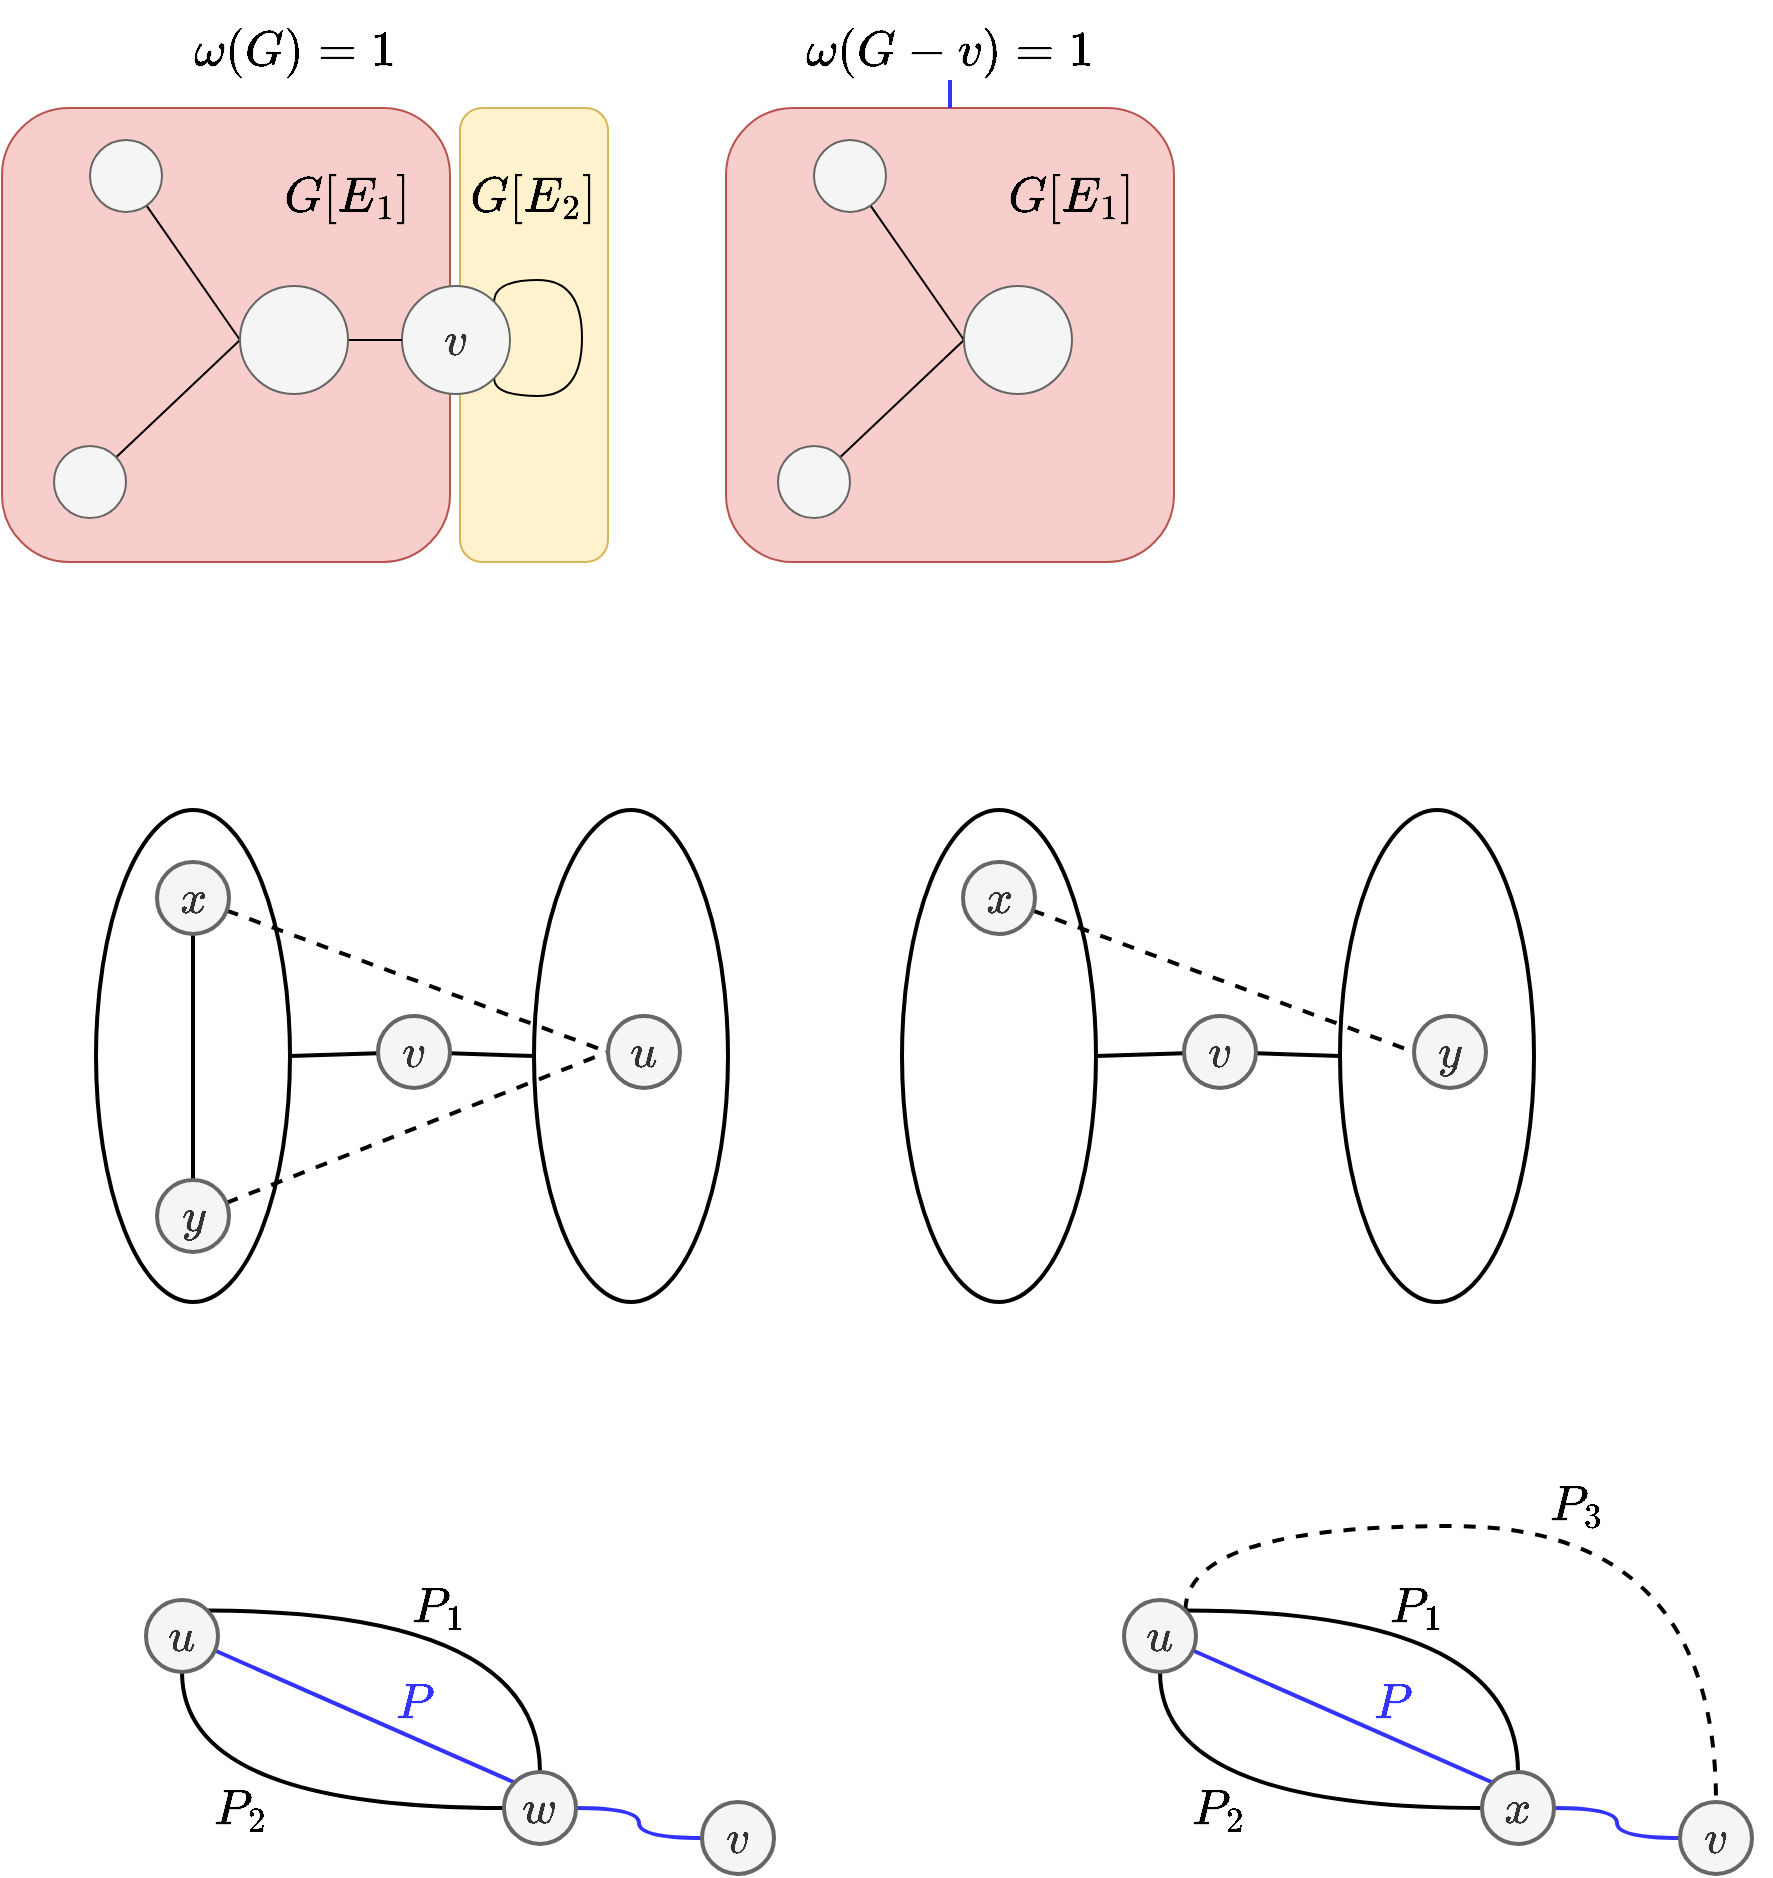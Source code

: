 <mxfile version="15.8.7" type="device"><diagram id="WIGvDZfy8Pl2Av_TRU6N" name="第 1 页"><mxGraphModel dx="1018" dy="770" grid="0" gridSize="10" guides="1" tooltips="1" connect="1" arrows="1" fold="1" page="0" pageScale="1" pageWidth="827" pageHeight="1169" math="1" shadow="0"><root><mxCell id="0"/><mxCell id="1" parent="0"/><mxCell id="NnmSFbA6MRUunEtEMJEg-11" value="" style="rounded=1;whiteSpace=wrap;html=1;fillColor=#fff2cc;strokeColor=#d6b656;" vertex="1" parent="1"><mxGeometry x="358" y="300" width="74" height="227" as="geometry"/></mxCell><mxCell id="NnmSFbA6MRUunEtEMJEg-9" value="" style="rounded=1;whiteSpace=wrap;html=1;fillColor=#f8cecc;strokeColor=#b85450;" vertex="1" parent="1"><mxGeometry x="129" y="300" width="224" height="227" as="geometry"/></mxCell><mxCell id="NnmSFbA6MRUunEtEMJEg-6" style="rounded=0;orthogonalLoop=1;jettySize=auto;html=1;entryX=0;entryY=0.5;entryDx=0;entryDy=0;endArrow=none;endFill=0;" edge="1" parent="1" source="NnmSFbA6MRUunEtEMJEg-2" target="NnmSFbA6MRUunEtEMJEg-25"><mxGeometry relative="1" as="geometry"/></mxCell><mxCell id="NnmSFbA6MRUunEtEMJEg-2" value="" style="ellipse;whiteSpace=wrap;html=1;aspect=fixed;fillColor=#f5f5f5;fontColor=#333333;strokeColor=#666666;" vertex="1" parent="1"><mxGeometry x="173" y="316" width="36" height="36" as="geometry"/></mxCell><mxCell id="NnmSFbA6MRUunEtEMJEg-7" style="edgeStyle=none;rounded=0;orthogonalLoop=1;jettySize=auto;html=1;endArrow=none;endFill=0;entryX=0;entryY=0.5;entryDx=0;entryDy=0;" edge="1" parent="1" source="NnmSFbA6MRUunEtEMJEg-3" target="NnmSFbA6MRUunEtEMJEg-25"><mxGeometry relative="1" as="geometry"><mxPoint x="199" y="594" as="targetPoint"/></mxGeometry></mxCell><mxCell id="NnmSFbA6MRUunEtEMJEg-3" value="" style="ellipse;whiteSpace=wrap;html=1;aspect=fixed;fillColor=#f5f5f5;fontColor=#333333;strokeColor=#666666;" vertex="1" parent="1"><mxGeometry x="155" y="469" width="36" height="36" as="geometry"/></mxCell><mxCell id="NnmSFbA6MRUunEtEMJEg-8" style="edgeStyle=orthogonalEdgeStyle;rounded=0;orthogonalLoop=1;jettySize=auto;html=1;endArrow=none;endFill=0;curved=1;entryX=1;entryY=1;entryDx=0;entryDy=0;exitX=1;exitY=0;exitDx=0;exitDy=0;" edge="1" parent="1" source="NnmSFbA6MRUunEtEMJEg-4" target="NnmSFbA6MRUunEtEMJEg-4"><mxGeometry relative="1" as="geometry"><mxPoint x="389" y="496" as="targetPoint"/><Array as="points"><mxPoint x="375" y="386"/><mxPoint x="419" y="386"/><mxPoint x="419" y="444"/><mxPoint x="375" y="444"/></Array></mxGeometry></mxCell><mxCell id="NnmSFbA6MRUunEtEMJEg-4" value="&lt;font style=&quot;font-size: 20px&quot;&gt;$$v$$&lt;/font&gt;" style="ellipse;whiteSpace=wrap;html=1;aspect=fixed;fillColor=#f5f5f5;fontColor=#333333;strokeColor=#666666;" vertex="1" parent="1"><mxGeometry x="329" y="389" width="54" height="54" as="geometry"/></mxCell><mxCell id="NnmSFbA6MRUunEtEMJEg-12" value="$$G[E_1]$$" style="text;html=1;strokeColor=none;fillColor=none;align=center;verticalAlign=middle;whiteSpace=wrap;rounded=0;fontSize=21;" vertex="1" parent="1"><mxGeometry x="272" y="329" width="60" height="30" as="geometry"/></mxCell><mxCell id="NnmSFbA6MRUunEtEMJEg-14" value="$$G[E_2]$$" style="text;html=1;strokeColor=none;fillColor=none;align=center;verticalAlign=middle;whiteSpace=wrap;rounded=0;fontSize=21;" vertex="1" parent="1"><mxGeometry x="365" y="329" width="60" height="30" as="geometry"/></mxCell><mxCell id="NnmSFbA6MRUunEtEMJEg-26" style="edgeStyle=orthogonalEdgeStyle;curved=1;rounded=0;orthogonalLoop=1;jettySize=auto;html=1;fontSize=20;endArrow=none;endFill=0;" edge="1" parent="1" source="NnmSFbA6MRUunEtEMJEg-25" target="NnmSFbA6MRUunEtEMJEg-4"><mxGeometry relative="1" as="geometry"/></mxCell><mxCell id="NnmSFbA6MRUunEtEMJEg-25" value="" style="ellipse;whiteSpace=wrap;html=1;aspect=fixed;fillColor=#f5f5f5;fontColor=#333333;strokeColor=#666666;" vertex="1" parent="1"><mxGeometry x="248" y="389" width="54" height="54" as="geometry"/></mxCell><mxCell id="NnmSFbA6MRUunEtEMJEg-27" value="$$\omega(G)=1$$" style="text;html=1;strokeColor=none;fillColor=none;align=center;verticalAlign=middle;whiteSpace=wrap;rounded=0;fontSize=21;" vertex="1" parent="1"><mxGeometry x="245" y="256" width="60" height="30" as="geometry"/></mxCell><mxCell id="NnmSFbA6MRUunEtEMJEg-29" value="" style="rounded=1;whiteSpace=wrap;html=1;fillColor=#f8cecc;strokeColor=#b85450;" vertex="1" parent="1"><mxGeometry x="491" y="300" width="224" height="227" as="geometry"/></mxCell><mxCell id="NnmSFbA6MRUunEtEMJEg-30" style="rounded=0;orthogonalLoop=1;jettySize=auto;html=1;entryX=0;entryY=0.5;entryDx=0;entryDy=0;endArrow=none;endFill=0;" edge="1" source="NnmSFbA6MRUunEtEMJEg-31" target="NnmSFbA6MRUunEtEMJEg-39" parent="1"><mxGeometry relative="1" as="geometry"/></mxCell><mxCell id="NnmSFbA6MRUunEtEMJEg-31" value="" style="ellipse;whiteSpace=wrap;html=1;aspect=fixed;fillColor=#f5f5f5;fontColor=#333333;strokeColor=#666666;" vertex="1" parent="1"><mxGeometry x="535" y="316" width="36" height="36" as="geometry"/></mxCell><mxCell id="NnmSFbA6MRUunEtEMJEg-32" style="edgeStyle=none;rounded=0;orthogonalLoop=1;jettySize=auto;html=1;endArrow=none;endFill=0;entryX=0;entryY=0.5;entryDx=0;entryDy=0;" edge="1" source="NnmSFbA6MRUunEtEMJEg-33" target="NnmSFbA6MRUunEtEMJEg-39" parent="1"><mxGeometry relative="1" as="geometry"><mxPoint x="561" y="594" as="targetPoint"/></mxGeometry></mxCell><mxCell id="NnmSFbA6MRUunEtEMJEg-33" value="" style="ellipse;whiteSpace=wrap;html=1;aspect=fixed;fillColor=#f5f5f5;fontColor=#333333;strokeColor=#666666;" vertex="1" parent="1"><mxGeometry x="517" y="469" width="36" height="36" as="geometry"/></mxCell><mxCell id="NnmSFbA6MRUunEtEMJEg-36" value="$$G[E_1]$$" style="text;html=1;strokeColor=none;fillColor=none;align=center;verticalAlign=middle;whiteSpace=wrap;rounded=0;fontSize=21;" vertex="1" parent="1"><mxGeometry x="634" y="329" width="60" height="30" as="geometry"/></mxCell><mxCell id="NnmSFbA6MRUunEtEMJEg-39" value="" style="ellipse;whiteSpace=wrap;html=1;aspect=fixed;fillColor=#f5f5f5;fontColor=#333333;strokeColor=#666666;" vertex="1" parent="1"><mxGeometry x="610" y="389" width="54" height="54" as="geometry"/></mxCell><mxCell id="NnmSFbA6MRUunEtEMJEg-79" value="" style="edgeStyle=none;rounded=0;orthogonalLoop=1;jettySize=auto;html=1;fontSize=20;endArrow=none;endFill=0;strokeColor=#3333FF;strokeWidth=2;" edge="1" parent="1" source="NnmSFbA6MRUunEtEMJEg-40" target="NnmSFbA6MRUunEtEMJEg-29"><mxGeometry relative="1" as="geometry"/></mxCell><mxCell id="NnmSFbA6MRUunEtEMJEg-40" value="$$\omega(G-v)=1$$" style="text;html=1;strokeColor=none;fillColor=none;align=center;verticalAlign=middle;whiteSpace=wrap;rounded=0;fontSize=21;" vertex="1" parent="1"><mxGeometry x="573" y="256" width="60" height="30" as="geometry"/></mxCell><mxCell id="NnmSFbA6MRUunEtEMJEg-41" value="" style="ellipse;whiteSpace=wrap;html=1;fontSize=20;strokeWidth=2;" vertex="1" parent="1"><mxGeometry x="176" y="651" width="97" height="246" as="geometry"/></mxCell><mxCell id="NnmSFbA6MRUunEtEMJEg-42" value="" style="ellipse;whiteSpace=wrap;html=1;fontSize=20;strokeWidth=2;" vertex="1" parent="1"><mxGeometry x="395" y="651" width="97" height="246" as="geometry"/></mxCell><mxCell id="NnmSFbA6MRUunEtEMJEg-48" style="edgeStyle=none;rounded=0;orthogonalLoop=1;jettySize=auto;html=1;entryX=0.5;entryY=0;entryDx=0;entryDy=0;fontSize=20;endArrow=none;endFill=0;strokeWidth=2;" edge="1" parent="1" source="NnmSFbA6MRUunEtEMJEg-43" target="NnmSFbA6MRUunEtEMJEg-44"><mxGeometry relative="1" as="geometry"/></mxCell><mxCell id="NnmSFbA6MRUunEtEMJEg-59" style="edgeStyle=none;rounded=0;orthogonalLoop=1;jettySize=auto;html=1;entryX=0;entryY=0.5;entryDx=0;entryDy=0;fontSize=20;endArrow=none;endFill=0;dashed=1;strokeWidth=2;" edge="1" parent="1" source="NnmSFbA6MRUunEtEMJEg-43" target="NnmSFbA6MRUunEtEMJEg-46"><mxGeometry relative="1" as="geometry"/></mxCell><mxCell id="NnmSFbA6MRUunEtEMJEg-43" value="&lt;span style=&quot;font-size: 20px&quot;&gt;$$x$$&lt;/span&gt;" style="ellipse;whiteSpace=wrap;html=1;aspect=fixed;fillColor=#f5f5f5;fontColor=#333333;strokeColor=#666666;strokeWidth=2;" vertex="1" parent="1"><mxGeometry x="206.5" y="677" width="36" height="36" as="geometry"/></mxCell><mxCell id="NnmSFbA6MRUunEtEMJEg-60" style="edgeStyle=none;rounded=0;orthogonalLoop=1;jettySize=auto;html=1;entryX=0;entryY=0.5;entryDx=0;entryDy=0;fontSize=20;endArrow=none;endFill=0;dashed=1;strokeWidth=2;" edge="1" parent="1" source="NnmSFbA6MRUunEtEMJEg-44" target="NnmSFbA6MRUunEtEMJEg-46"><mxGeometry relative="1" as="geometry"/></mxCell><mxCell id="NnmSFbA6MRUunEtEMJEg-44" value="&lt;span style=&quot;font-size: 20px&quot;&gt;$$y$$&lt;/span&gt;" style="ellipse;whiteSpace=wrap;html=1;aspect=fixed;fillColor=#f5f5f5;fontColor=#333333;strokeColor=#666666;strokeWidth=2;" vertex="1" parent="1"><mxGeometry x="206.5" y="836" width="36" height="36" as="geometry"/></mxCell><mxCell id="NnmSFbA6MRUunEtEMJEg-47" style="rounded=0;orthogonalLoop=1;jettySize=auto;html=1;entryX=1;entryY=0.5;entryDx=0;entryDy=0;fontSize=20;endArrow=none;endFill=0;strokeWidth=2;" edge="1" parent="1" source="NnmSFbA6MRUunEtEMJEg-45" target="NnmSFbA6MRUunEtEMJEg-41"><mxGeometry relative="1" as="geometry"/></mxCell><mxCell id="NnmSFbA6MRUunEtEMJEg-49" style="edgeStyle=none;rounded=0;orthogonalLoop=1;jettySize=auto;html=1;entryX=0;entryY=0.5;entryDx=0;entryDy=0;fontSize=20;endArrow=none;endFill=0;strokeWidth=2;" edge="1" parent="1" source="NnmSFbA6MRUunEtEMJEg-45" target="NnmSFbA6MRUunEtEMJEg-42"><mxGeometry relative="1" as="geometry"/></mxCell><mxCell id="NnmSFbA6MRUunEtEMJEg-45" value="&lt;font style=&quot;font-size: 20px&quot;&gt;$$v$$&lt;/font&gt;" style="ellipse;whiteSpace=wrap;html=1;aspect=fixed;fillColor=#f5f5f5;fontColor=#333333;strokeColor=#666666;strokeWidth=2;" vertex="1" parent="1"><mxGeometry x="317" y="754" width="36" height="36" as="geometry"/></mxCell><mxCell id="NnmSFbA6MRUunEtEMJEg-46" value="&lt;span style=&quot;font-size: 20px&quot;&gt;$$u$$&lt;/span&gt;" style="ellipse;whiteSpace=wrap;html=1;aspect=fixed;fillColor=#f5f5f5;fontColor=#333333;strokeColor=#666666;strokeWidth=2;" vertex="1" parent="1"><mxGeometry x="432" y="754" width="36" height="36" as="geometry"/></mxCell><mxCell id="NnmSFbA6MRUunEtEMJEg-61" value="" style="ellipse;whiteSpace=wrap;html=1;fontSize=20;strokeWidth=2;" vertex="1" parent="1"><mxGeometry x="579" y="651" width="97" height="246" as="geometry"/></mxCell><mxCell id="NnmSFbA6MRUunEtEMJEg-62" value="" style="ellipse;whiteSpace=wrap;html=1;fontSize=20;strokeWidth=2;" vertex="1" parent="1"><mxGeometry x="798" y="651" width="97" height="246" as="geometry"/></mxCell><mxCell id="NnmSFbA6MRUunEtEMJEg-64" style="edgeStyle=none;rounded=0;orthogonalLoop=1;jettySize=auto;html=1;entryX=0;entryY=0.5;entryDx=0;entryDy=0;fontSize=20;endArrow=none;endFill=0;dashed=1;strokeWidth=2;" edge="1" source="NnmSFbA6MRUunEtEMJEg-65" target="NnmSFbA6MRUunEtEMJEg-71" parent="1"><mxGeometry relative="1" as="geometry"/></mxCell><mxCell id="NnmSFbA6MRUunEtEMJEg-65" value="&lt;span style=&quot;font-size: 20px&quot;&gt;$$x$$&lt;/span&gt;" style="ellipse;whiteSpace=wrap;html=1;aspect=fixed;fillColor=#f5f5f5;fontColor=#333333;strokeColor=#666666;strokeWidth=2;" vertex="1" parent="1"><mxGeometry x="609.5" y="677" width="36" height="36" as="geometry"/></mxCell><mxCell id="NnmSFbA6MRUunEtEMJEg-68" style="rounded=0;orthogonalLoop=1;jettySize=auto;html=1;entryX=1;entryY=0.5;entryDx=0;entryDy=0;fontSize=20;endArrow=none;endFill=0;strokeWidth=2;" edge="1" source="NnmSFbA6MRUunEtEMJEg-70" target="NnmSFbA6MRUunEtEMJEg-61" parent="1"><mxGeometry relative="1" as="geometry"/></mxCell><mxCell id="NnmSFbA6MRUunEtEMJEg-69" style="edgeStyle=none;rounded=0;orthogonalLoop=1;jettySize=auto;html=1;entryX=0;entryY=0.5;entryDx=0;entryDy=0;fontSize=20;endArrow=none;endFill=0;strokeWidth=2;" edge="1" source="NnmSFbA6MRUunEtEMJEg-70" target="NnmSFbA6MRUunEtEMJEg-62" parent="1"><mxGeometry relative="1" as="geometry"/></mxCell><mxCell id="NnmSFbA6MRUunEtEMJEg-70" value="&lt;font style=&quot;font-size: 20px&quot;&gt;$$v$$&lt;/font&gt;" style="ellipse;whiteSpace=wrap;html=1;aspect=fixed;fillColor=#f5f5f5;fontColor=#333333;strokeColor=#666666;strokeWidth=2;" vertex="1" parent="1"><mxGeometry x="720" y="754" width="36" height="36" as="geometry"/></mxCell><mxCell id="NnmSFbA6MRUunEtEMJEg-71" value="&lt;span style=&quot;font-size: 20px&quot;&gt;$$y$$&lt;/span&gt;" style="ellipse;whiteSpace=wrap;html=1;aspect=fixed;fillColor=#f5f5f5;fontColor=#333333;strokeColor=#666666;strokeWidth=2;" vertex="1" parent="1"><mxGeometry x="835" y="754" width="36" height="36" as="geometry"/></mxCell><mxCell id="NnmSFbA6MRUunEtEMJEg-75" style="edgeStyle=orthogonalEdgeStyle;rounded=0;orthogonalLoop=1;jettySize=auto;html=1;entryX=0.5;entryY=0;entryDx=0;entryDy=0;fontSize=20;endArrow=none;endFill=0;strokeWidth=2;curved=1;exitX=1;exitY=0;exitDx=0;exitDy=0;" edge="1" parent="1" source="NnmSFbA6MRUunEtEMJEg-72" target="NnmSFbA6MRUunEtEMJEg-73"><mxGeometry relative="1" as="geometry"><Array as="points"><mxPoint x="398" y="1051"/></Array></mxGeometry></mxCell><mxCell id="NnmSFbA6MRUunEtEMJEg-76" style="edgeStyle=orthogonalEdgeStyle;curved=1;rounded=0;orthogonalLoop=1;jettySize=auto;html=1;entryX=0;entryY=0.5;entryDx=0;entryDy=0;fontSize=20;endArrow=none;endFill=0;strokeWidth=2;" edge="1" parent="1" source="NnmSFbA6MRUunEtEMJEg-72" target="NnmSFbA6MRUunEtEMJEg-73"><mxGeometry relative="1" as="geometry"><Array as="points"><mxPoint x="219" y="1150"/></Array></mxGeometry></mxCell><mxCell id="NnmSFbA6MRUunEtEMJEg-78" style="rounded=0;orthogonalLoop=1;jettySize=auto;html=1;entryX=0;entryY=0;entryDx=0;entryDy=0;fontSize=20;endArrow=none;endFill=0;strokeWidth=2;strokeColor=#3333FF;" edge="1" parent="1" source="NnmSFbA6MRUunEtEMJEg-72" target="NnmSFbA6MRUunEtEMJEg-73"><mxGeometry relative="1" as="geometry"/></mxCell><mxCell id="NnmSFbA6MRUunEtEMJEg-72" value="&lt;span style=&quot;font-size: 20px&quot;&gt;$$u$$&lt;/span&gt;" style="ellipse;whiteSpace=wrap;html=1;aspect=fixed;fillColor=#f5f5f5;fontColor=#333333;strokeColor=#666666;strokeWidth=2;" vertex="1" parent="1"><mxGeometry x="201" y="1046" width="36" height="36" as="geometry"/></mxCell><mxCell id="NnmSFbA6MRUunEtEMJEg-77" style="edgeStyle=orthogonalEdgeStyle;curved=1;rounded=0;orthogonalLoop=1;jettySize=auto;html=1;entryX=0;entryY=0.5;entryDx=0;entryDy=0;fontSize=20;endArrow=none;endFill=0;strokeWidth=2;strokeColor=#3333FF;" edge="1" parent="1" source="NnmSFbA6MRUunEtEMJEg-73" target="NnmSFbA6MRUunEtEMJEg-74"><mxGeometry relative="1" as="geometry"/></mxCell><mxCell id="NnmSFbA6MRUunEtEMJEg-73" value="&lt;span style=&quot;font-size: 20px&quot;&gt;$$w$$&lt;/span&gt;" style="ellipse;whiteSpace=wrap;html=1;aspect=fixed;fillColor=#f5f5f5;fontColor=#333333;strokeColor=#666666;strokeWidth=2;" vertex="1" parent="1"><mxGeometry x="380" y="1132" width="36" height="36" as="geometry"/></mxCell><mxCell id="NnmSFbA6MRUunEtEMJEg-74" value="&lt;span style=&quot;font-size: 20px&quot;&gt;$$v$$&lt;/span&gt;" style="ellipse;whiteSpace=wrap;html=1;aspect=fixed;fillColor=#f5f5f5;fontColor=#333333;strokeColor=#666666;strokeWidth=2;" vertex="1" parent="1"><mxGeometry x="479" y="1147" width="36" height="36" as="geometry"/></mxCell><mxCell id="NnmSFbA6MRUunEtEMJEg-80" value="$$P$$" style="text;html=1;strokeColor=none;fillColor=none;align=center;verticalAlign=middle;whiteSpace=wrap;rounded=0;fontSize=21;fontColor=#3333FF;" vertex="1" parent="1"><mxGeometry x="305" y="1082" width="60" height="30" as="geometry"/></mxCell><mxCell id="NnmSFbA6MRUunEtEMJEg-81" value="$$P_1$$" style="text;html=1;strokeColor=none;fillColor=none;align=center;verticalAlign=middle;whiteSpace=wrap;rounded=0;fontSize=21;" vertex="1" parent="1"><mxGeometry x="331" y="1041" width="34" height="15" as="geometry"/></mxCell><mxCell id="NnmSFbA6MRUunEtEMJEg-83" value="$$P_2$$" style="text;html=1;strokeColor=none;fillColor=none;align=center;verticalAlign=middle;whiteSpace=wrap;rounded=0;fontSize=21;" vertex="1" parent="1"><mxGeometry x="232" y="1142.5" width="34" height="15" as="geometry"/></mxCell><mxCell id="NnmSFbA6MRUunEtEMJEg-85" style="edgeStyle=orthogonalEdgeStyle;rounded=0;orthogonalLoop=1;jettySize=auto;html=1;entryX=0.5;entryY=0;entryDx=0;entryDy=0;fontSize=20;endArrow=none;endFill=0;strokeWidth=2;curved=1;exitX=1;exitY=0;exitDx=0;exitDy=0;" edge="1" source="NnmSFbA6MRUunEtEMJEg-88" target="NnmSFbA6MRUunEtEMJEg-90" parent="1"><mxGeometry relative="1" as="geometry"><Array as="points"><mxPoint x="887" y="1051"/></Array></mxGeometry></mxCell><mxCell id="NnmSFbA6MRUunEtEMJEg-86" style="edgeStyle=orthogonalEdgeStyle;curved=1;rounded=0;orthogonalLoop=1;jettySize=auto;html=1;entryX=0;entryY=0.5;entryDx=0;entryDy=0;fontSize=20;endArrow=none;endFill=0;strokeWidth=2;" edge="1" source="NnmSFbA6MRUunEtEMJEg-88" target="NnmSFbA6MRUunEtEMJEg-90" parent="1"><mxGeometry relative="1" as="geometry"><Array as="points"><mxPoint x="708" y="1150"/></Array></mxGeometry></mxCell><mxCell id="NnmSFbA6MRUunEtEMJEg-87" style="rounded=0;orthogonalLoop=1;jettySize=auto;html=1;entryX=0;entryY=0;entryDx=0;entryDy=0;fontSize=20;endArrow=none;endFill=0;strokeWidth=2;strokeColor=#3333FF;" edge="1" source="NnmSFbA6MRUunEtEMJEg-88" target="NnmSFbA6MRUunEtEMJEg-90" parent="1"><mxGeometry relative="1" as="geometry"/></mxCell><mxCell id="NnmSFbA6MRUunEtEMJEg-95" style="edgeStyle=orthogonalEdgeStyle;rounded=0;orthogonalLoop=1;jettySize=auto;html=1;entryX=0.5;entryY=0;entryDx=0;entryDy=0;fontSize=20;fontColor=#3333FF;endArrow=none;endFill=0;strokeColor=#000000;strokeWidth=2;curved=1;exitX=1;exitY=0;exitDx=0;exitDy=0;dashed=1;" edge="1" parent="1" source="NnmSFbA6MRUunEtEMJEg-88" target="NnmSFbA6MRUunEtEMJEg-91"><mxGeometry relative="1" as="geometry"><Array as="points"><mxPoint x="721" y="1009"/><mxPoint x="986" y="1009"/></Array></mxGeometry></mxCell><mxCell id="NnmSFbA6MRUunEtEMJEg-88" value="&lt;span style=&quot;font-size: 20px&quot;&gt;$$u$$&lt;/span&gt;" style="ellipse;whiteSpace=wrap;html=1;aspect=fixed;fillColor=#f5f5f5;fontColor=#333333;strokeColor=#666666;strokeWidth=2;" vertex="1" parent="1"><mxGeometry x="690" y="1046" width="36" height="36" as="geometry"/></mxCell><mxCell id="NnmSFbA6MRUunEtEMJEg-89" style="edgeStyle=orthogonalEdgeStyle;curved=1;rounded=0;orthogonalLoop=1;jettySize=auto;html=1;entryX=0;entryY=0.5;entryDx=0;entryDy=0;fontSize=20;endArrow=none;endFill=0;strokeWidth=2;strokeColor=#3333FF;" edge="1" source="NnmSFbA6MRUunEtEMJEg-90" target="NnmSFbA6MRUunEtEMJEg-91" parent="1"><mxGeometry relative="1" as="geometry"/></mxCell><mxCell id="NnmSFbA6MRUunEtEMJEg-90" value="&lt;span style=&quot;font-size: 20px&quot;&gt;$$x$$&lt;/span&gt;" style="ellipse;whiteSpace=wrap;html=1;aspect=fixed;fillColor=#f5f5f5;fontColor=#333333;strokeColor=#666666;strokeWidth=2;" vertex="1" parent="1"><mxGeometry x="869" y="1132" width="36" height="36" as="geometry"/></mxCell><mxCell id="NnmSFbA6MRUunEtEMJEg-91" value="&lt;span style=&quot;font-size: 20px&quot;&gt;$$v$$&lt;/span&gt;" style="ellipse;whiteSpace=wrap;html=1;aspect=fixed;fillColor=#f5f5f5;fontColor=#333333;strokeColor=#666666;strokeWidth=2;" vertex="1" parent="1"><mxGeometry x="968" y="1147" width="36" height="36" as="geometry"/></mxCell><mxCell id="NnmSFbA6MRUunEtEMJEg-92" value="$$P$$" style="text;html=1;strokeColor=none;fillColor=none;align=center;verticalAlign=middle;whiteSpace=wrap;rounded=0;fontSize=21;fontColor=#3333FF;" vertex="1" parent="1"><mxGeometry x="794" y="1082" width="60" height="30" as="geometry"/></mxCell><mxCell id="NnmSFbA6MRUunEtEMJEg-93" value="$$P_1$$" style="text;html=1;strokeColor=none;fillColor=none;align=center;verticalAlign=middle;whiteSpace=wrap;rounded=0;fontSize=21;" vertex="1" parent="1"><mxGeometry x="820" y="1041" width="34" height="15" as="geometry"/></mxCell><mxCell id="NnmSFbA6MRUunEtEMJEg-94" value="$$P_2$$" style="text;html=1;strokeColor=none;fillColor=none;align=center;verticalAlign=middle;whiteSpace=wrap;rounded=0;fontSize=21;" vertex="1" parent="1"><mxGeometry x="721" y="1142.5" width="34" height="15" as="geometry"/></mxCell><mxCell id="NnmSFbA6MRUunEtEMJEg-96" value="$$P_3$$" style="text;html=1;strokeColor=none;fillColor=none;align=center;verticalAlign=middle;whiteSpace=wrap;rounded=0;fontSize=21;" vertex="1" parent="1"><mxGeometry x="900" y="990" width="34" height="15" as="geometry"/></mxCell></root></mxGraphModel></diagram></mxfile>